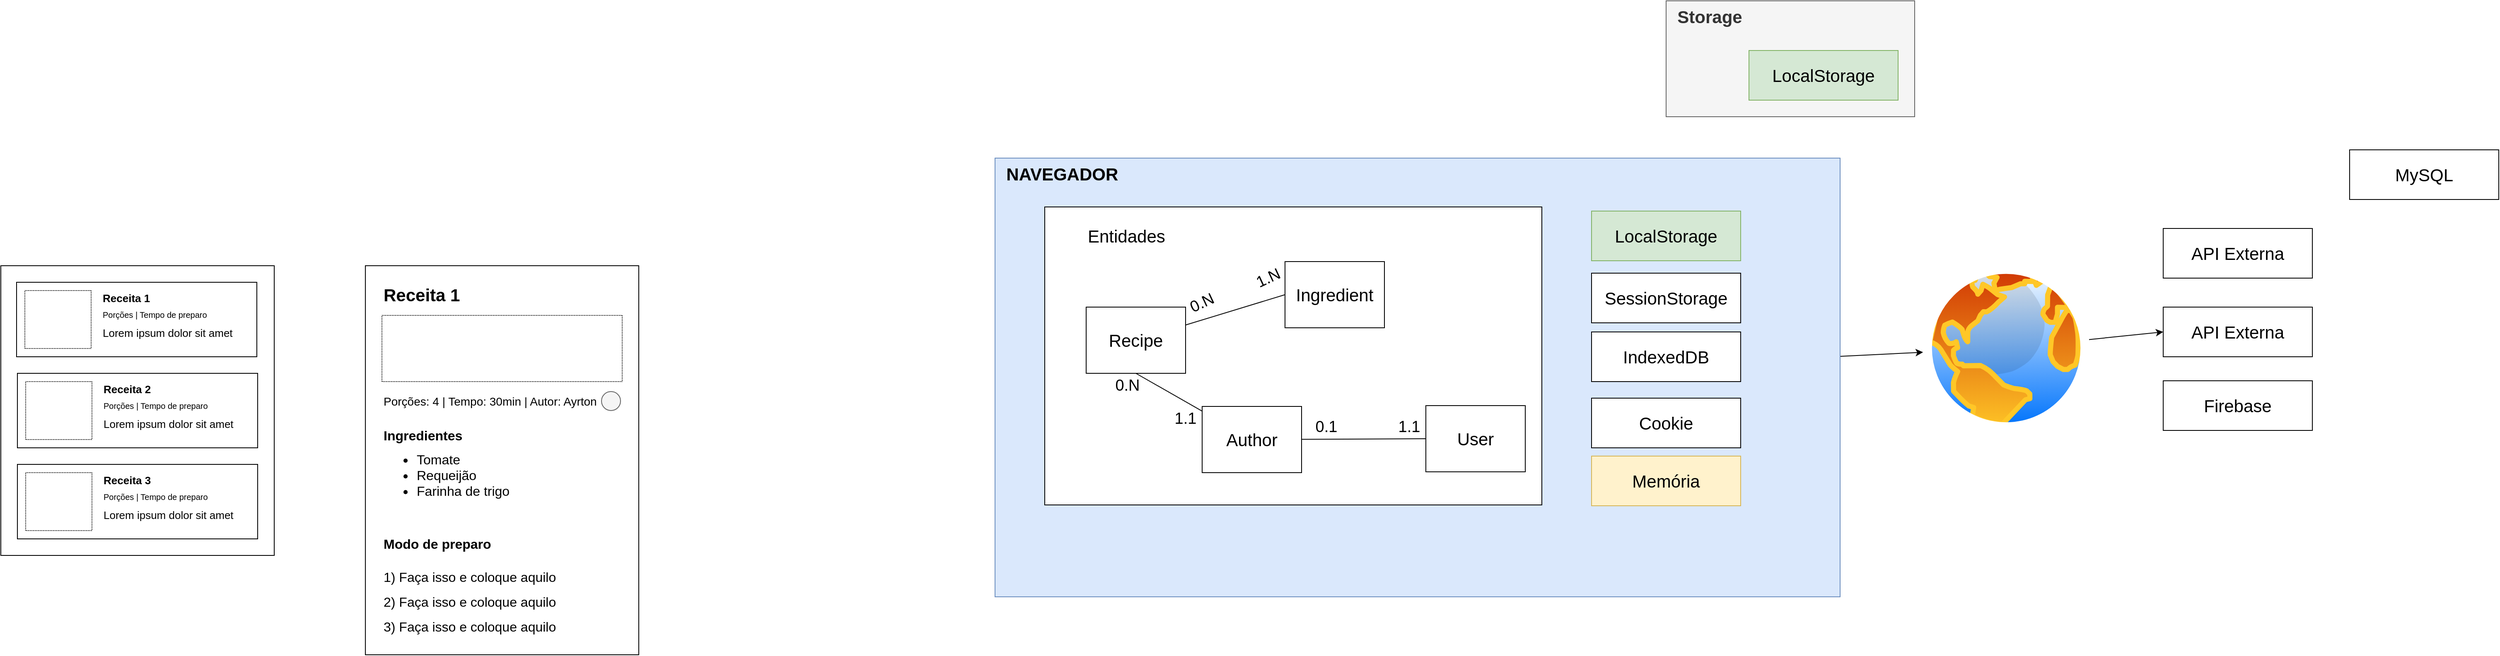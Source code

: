 <mxfile>
    <diagram id="Z4UUwyzKqeyKL6PjGZsP" name="Page-1">
        <mxGraphModel dx="887" dy="1600" grid="1" gridSize="10" guides="1" tooltips="1" connect="1" arrows="1" fold="1" page="1" pageScale="1" pageWidth="850" pageHeight="1100" math="0" shadow="0">
            <root>
                <mxCell id="0"/>
                <mxCell id="1" parent="0"/>
                <mxCell id="56" value="&amp;nbsp; &lt;b&gt;Storage&lt;/b&gt;" style="rounded=0;whiteSpace=wrap;html=1;fontSize=21;fillColor=#f5f5f5;fontColor=#333333;strokeColor=#666666;verticalAlign=top;align=left;" vertex="1" parent="1">
                    <mxGeometry x="2060" y="-790" width="300" height="140" as="geometry"/>
                </mxCell>
                <mxCell id="51" style="edgeStyle=none;html=1;fontSize=21;" edge="1" parent="1" source="42" target="48">
                    <mxGeometry relative="1" as="geometry"/>
                </mxCell>
                <mxCell id="42" value="&amp;nbsp; &lt;b&gt;NAVEGADOR&lt;/b&gt;" style="rounded=0;whiteSpace=wrap;html=1;fontSize=21;fillColor=#dae8fc;strokeColor=#6c8ebf;verticalAlign=top;align=left;" vertex="1" parent="1">
                    <mxGeometry x="1250" y="-600" width="1020" height="530" as="geometry"/>
                </mxCell>
                <mxCell id="2" value="" style="rounded=0;whiteSpace=wrap;html=1;fontSize=17;" parent="1" vertex="1">
                    <mxGeometry x="50" y="-470" width="330" height="350" as="geometry"/>
                </mxCell>
                <mxCell id="3" value="" style="rounded=0;whiteSpace=wrap;html=1;fontSize=17;" parent="1" vertex="1">
                    <mxGeometry x="69" y="-450" width="290" height="90" as="geometry"/>
                </mxCell>
                <mxCell id="4" value="" style="rounded=0;whiteSpace=wrap;html=1;fontSize=17;dashed=1;dashPattern=1 1;" parent="1" vertex="1">
                    <mxGeometry x="79" y="-440" width="80" height="70" as="geometry"/>
                </mxCell>
                <mxCell id="5" value="&lt;h1 style=&quot;font-size: 13px&quot;&gt;Receita 1&lt;/h1&gt;&lt;div&gt;&lt;br&gt;&lt;/div&gt;&lt;div&gt;&lt;span style=&quot;font-size: 13px&quot;&gt;Lorem ipsum dolor sit amet&lt;/span&gt;&lt;br&gt;&lt;/div&gt;" style="text;html=1;strokeColor=none;fillColor=none;spacing=6;spacingTop=-28;whiteSpace=wrap;overflow=hidden;rounded=0;fontSize=14;verticalAlign=top;horizontal=1;" parent="1" vertex="1">
                    <mxGeometry x="167" y="-430" width="190" height="80" as="geometry"/>
                </mxCell>
                <mxCell id="6" value="Porções | Tempo de preparo" style="text;html=1;strokeColor=none;fillColor=none;align=left;verticalAlign=middle;whiteSpace=wrap;rounded=0;fontSize=10;" parent="1" vertex="1">
                    <mxGeometry x="171" y="-421" width="170" height="20" as="geometry"/>
                </mxCell>
                <mxCell id="7" value="" style="rounded=0;whiteSpace=wrap;html=1;fontSize=17;" parent="1" vertex="1">
                    <mxGeometry x="70" y="-340" width="290" height="90" as="geometry"/>
                </mxCell>
                <mxCell id="8" value="" style="rounded=0;whiteSpace=wrap;html=1;fontSize=17;dashed=1;dashPattern=1 1;" parent="1" vertex="1">
                    <mxGeometry x="80" y="-330" width="80" height="70" as="geometry"/>
                </mxCell>
                <mxCell id="9" value="&lt;h1 style=&quot;font-size: 13px&quot;&gt;Receita 2&lt;/h1&gt;&lt;div&gt;&lt;br&gt;&lt;/div&gt;&lt;div&gt;&lt;span style=&quot;font-size: 13px&quot;&gt;Lorem ipsum dolor sit amet&lt;/span&gt;&lt;br&gt;&lt;/div&gt;" style="text;html=1;strokeColor=none;fillColor=none;spacing=6;spacingTop=-28;whiteSpace=wrap;overflow=hidden;rounded=0;fontSize=14;verticalAlign=top;horizontal=1;" parent="1" vertex="1">
                    <mxGeometry x="168" y="-320" width="190" height="80" as="geometry"/>
                </mxCell>
                <mxCell id="10" value="Porções | Tempo de preparo" style="text;html=1;strokeColor=none;fillColor=none;align=left;verticalAlign=middle;whiteSpace=wrap;rounded=0;fontSize=10;" parent="1" vertex="1">
                    <mxGeometry x="172" y="-311" width="170" height="20" as="geometry"/>
                </mxCell>
                <mxCell id="11" value="" style="rounded=0;whiteSpace=wrap;html=1;fontSize=17;" parent="1" vertex="1">
                    <mxGeometry x="70" y="-230" width="290" height="90" as="geometry"/>
                </mxCell>
                <mxCell id="12" value="" style="rounded=0;whiteSpace=wrap;html=1;fontSize=17;dashed=1;dashPattern=1 1;" parent="1" vertex="1">
                    <mxGeometry x="80" y="-220" width="80" height="70" as="geometry"/>
                </mxCell>
                <mxCell id="13" value="&lt;h1 style=&quot;font-size: 13px&quot;&gt;Receita 3&lt;/h1&gt;&lt;div&gt;&lt;br&gt;&lt;/div&gt;&lt;div&gt;&lt;span style=&quot;font-size: 13px&quot;&gt;Lorem ipsum dolor sit amet&lt;/span&gt;&lt;br&gt;&lt;/div&gt;" style="text;html=1;strokeColor=none;fillColor=none;spacing=6;spacingTop=-28;whiteSpace=wrap;overflow=hidden;rounded=0;fontSize=14;verticalAlign=top;horizontal=1;" parent="1" vertex="1">
                    <mxGeometry x="168" y="-210" width="190" height="80" as="geometry"/>
                </mxCell>
                <mxCell id="14" value="Porções | Tempo de preparo" style="text;html=1;strokeColor=none;fillColor=none;align=left;verticalAlign=middle;whiteSpace=wrap;rounded=0;fontSize=10;" parent="1" vertex="1">
                    <mxGeometry x="172" y="-201" width="170" height="20" as="geometry"/>
                </mxCell>
                <mxCell id="15" value="" style="rounded=0;whiteSpace=wrap;html=1;fontSize=17;" parent="1" vertex="1">
                    <mxGeometry x="490" y="-470" width="330" height="470" as="geometry"/>
                </mxCell>
                <mxCell id="16" value="Receita 1" style="text;html=1;strokeColor=none;fillColor=none;align=left;verticalAlign=middle;whiteSpace=wrap;rounded=0;dashed=1;dashPattern=1 1;fontSize=21;fontStyle=1" parent="1" vertex="1">
                    <mxGeometry x="510" y="-450" width="140" height="30" as="geometry"/>
                </mxCell>
                <mxCell id="17" value="" style="rounded=0;whiteSpace=wrap;html=1;dashed=1;dashPattern=1 1;fontSize=21;" parent="1" vertex="1">
                    <mxGeometry x="510" y="-410" width="290" height="80" as="geometry"/>
                </mxCell>
                <mxCell id="18" value="Ingredientes" style="text;html=1;strokeColor=none;fillColor=none;align=left;verticalAlign=middle;whiteSpace=wrap;rounded=0;dashed=1;dashPattern=1 1;fontSize=16;fontStyle=1" parent="1" vertex="1">
                    <mxGeometry x="510" y="-280" width="150" height="30" as="geometry"/>
                </mxCell>
                <mxCell id="19" value="&lt;ul&gt;&lt;li&gt;&lt;span&gt;Tomate&lt;/span&gt;&lt;/li&gt;&lt;li&gt;&lt;span&gt;Requeijão&lt;/span&gt;&lt;br&gt;&lt;/li&gt;&lt;li&gt;Farinha de trigo&lt;/li&gt;&lt;/ul&gt;" style="text;strokeColor=none;fillColor=none;html=1;whiteSpace=wrap;verticalAlign=middle;overflow=hidden;dashed=1;dashPattern=1 1;fontSize=16;align=left;" parent="1" vertex="1">
                    <mxGeometry x="510" y="-265" width="200" height="96" as="geometry"/>
                </mxCell>
                <mxCell id="20" value="Modo de preparo" style="text;html=1;strokeColor=none;fillColor=none;align=left;verticalAlign=middle;whiteSpace=wrap;rounded=0;dashed=1;dashPattern=1 1;fontSize=16;fontStyle=1" parent="1" vertex="1">
                    <mxGeometry x="510" y="-149" width="150" height="30" as="geometry"/>
                </mxCell>
                <mxCell id="21" value="1) Faça isso e coloque aquilo" style="text;html=1;strokeColor=none;fillColor=none;align=left;verticalAlign=middle;whiteSpace=wrap;rounded=0;dashed=1;dashPattern=1 1;fontSize=16;" parent="1" vertex="1">
                    <mxGeometry x="510" y="-114" width="290" height="40" as="geometry"/>
                </mxCell>
                <mxCell id="22" value="2) Faça isso e coloque aquilo" style="text;html=1;strokeColor=none;fillColor=none;align=left;verticalAlign=middle;whiteSpace=wrap;rounded=0;dashed=1;dashPattern=1 1;fontSize=16;" parent="1" vertex="1">
                    <mxGeometry x="510" y="-84" width="290" height="40" as="geometry"/>
                </mxCell>
                <mxCell id="23" value="3) Faça isso e coloque aquilo" style="text;html=1;strokeColor=none;fillColor=none;align=left;verticalAlign=middle;whiteSpace=wrap;rounded=0;dashed=1;dashPattern=1 1;fontSize=16;" parent="1" vertex="1">
                    <mxGeometry x="510" y="-54" width="290" height="40" as="geometry"/>
                </mxCell>
                <mxCell id="24" value="Porções: 4 | Tempo: 30min | Autor: Ayrton" style="text;html=1;strokeColor=none;fillColor=none;align=left;verticalAlign=middle;whiteSpace=wrap;rounded=0;dashed=1;dashPattern=1 1;fontSize=14;" parent="1" vertex="1">
                    <mxGeometry x="510" y="-321" width="290" height="30" as="geometry"/>
                </mxCell>
                <mxCell id="25" value="" style="ellipse;whiteSpace=wrap;html=1;aspect=fixed;fillColor=#f5f5f5;strokeColor=#666666;fontColor=#333333;" parent="1" vertex="1">
                    <mxGeometry x="775" y="-318" width="23" height="23" as="geometry"/>
                </mxCell>
                <mxCell id="26" value="" style="rounded=0;whiteSpace=wrap;html=1;fontSize=21;" parent="1" vertex="1">
                    <mxGeometry x="1310" y="-541" width="600" height="360" as="geometry"/>
                </mxCell>
                <mxCell id="39" style="edgeStyle=none;html=1;entryX=0;entryY=0.5;entryDx=0;entryDy=0;fontSize=19;endArrow=none;endFill=0;" parent="1" source="27" target="28" edge="1">
                    <mxGeometry relative="1" as="geometry"/>
                </mxCell>
                <mxCell id="27" value="&lt;font style=&quot;font-size: 21px&quot;&gt;Recipe&lt;/font&gt;" style="rounded=0;whiteSpace=wrap;html=1;" parent="1" vertex="1">
                    <mxGeometry x="1360" y="-420" width="120" height="80" as="geometry"/>
                </mxCell>
                <mxCell id="28" value="&lt;font style=&quot;font-size: 21px&quot;&gt;Ingredient&lt;/font&gt;" style="rounded=0;whiteSpace=wrap;html=1;" parent="1" vertex="1">
                    <mxGeometry x="1600" y="-475" width="120" height="80" as="geometry"/>
                </mxCell>
                <mxCell id="29" value="Entidades" style="text;html=1;strokeColor=none;fillColor=none;align=left;verticalAlign=middle;whiteSpace=wrap;rounded=0;fontSize=21;" parent="1" vertex="1">
                    <mxGeometry x="1360" y="-521" width="370" height="30" as="geometry"/>
                </mxCell>
                <mxCell id="30" value="&lt;font style=&quot;font-size: 21px&quot;&gt;User&lt;/font&gt;" style="rounded=0;whiteSpace=wrap;html=1;" parent="1" vertex="1">
                    <mxGeometry x="1770" y="-301" width="120" height="80" as="geometry"/>
                </mxCell>
                <mxCell id="32" style="edgeStyle=none;html=1;entryX=0;entryY=0.5;entryDx=0;entryDy=0;endArrow=none;endFill=0;" parent="1" source="31" target="30" edge="1">
                    <mxGeometry relative="1" as="geometry"/>
                </mxCell>
                <mxCell id="36" style="edgeStyle=none;html=1;entryX=0.5;entryY=1;entryDx=0;entryDy=0;fontSize=19;endArrow=none;endFill=0;" parent="1" source="31" target="27" edge="1">
                    <mxGeometry relative="1" as="geometry"/>
                </mxCell>
                <mxCell id="31" value="&lt;font style=&quot;font-size: 21px&quot;&gt;Author&lt;/font&gt;" style="rounded=0;whiteSpace=wrap;html=1;" parent="1" vertex="1">
                    <mxGeometry x="1500" y="-300" width="120" height="80" as="geometry"/>
                </mxCell>
                <mxCell id="33" value="1.1" style="text;html=1;strokeColor=none;fillColor=none;align=center;verticalAlign=middle;whiteSpace=wrap;rounded=0;fontSize=19;" parent="1" vertex="1">
                    <mxGeometry x="1720" y="-290" width="60" height="30" as="geometry"/>
                </mxCell>
                <mxCell id="34" value="0.1" style="text;html=1;strokeColor=none;fillColor=none;align=center;verticalAlign=middle;whiteSpace=wrap;rounded=0;fontSize=19;" parent="1" vertex="1">
                    <mxGeometry x="1620" y="-290" width="60" height="30" as="geometry"/>
                </mxCell>
                <mxCell id="37" value="1.1" style="text;html=1;strokeColor=none;fillColor=none;align=center;verticalAlign=middle;whiteSpace=wrap;rounded=0;fontSize=19;" parent="1" vertex="1">
                    <mxGeometry x="1450" y="-300" width="60" height="30" as="geometry"/>
                </mxCell>
                <mxCell id="38" value="0.N" style="text;html=1;strokeColor=none;fillColor=none;align=center;verticalAlign=middle;whiteSpace=wrap;rounded=0;fontSize=19;" parent="1" vertex="1">
                    <mxGeometry x="1380" y="-340" width="60" height="30" as="geometry"/>
                </mxCell>
                <mxCell id="40" value="1.N" style="text;html=1;strokeColor=none;fillColor=none;align=center;verticalAlign=middle;whiteSpace=wrap;rounded=0;fontSize=19;rotation=-25;" parent="1" vertex="1">
                    <mxGeometry x="1550" y="-470" width="60" height="30" as="geometry"/>
                </mxCell>
                <mxCell id="41" value="0.N" style="text;html=1;strokeColor=none;fillColor=none;align=center;verticalAlign=middle;whiteSpace=wrap;rounded=0;fontSize=19;rotation=-25;" parent="1" vertex="1">
                    <mxGeometry x="1470" y="-440" width="60" height="30" as="geometry"/>
                </mxCell>
                <mxCell id="43" value="LocalStorage" style="rounded=0;whiteSpace=wrap;html=1;fontSize=21;fillColor=#d5e8d4;strokeColor=#82b366;" vertex="1" parent="1">
                    <mxGeometry x="1970" y="-536" width="180" height="60" as="geometry"/>
                </mxCell>
                <mxCell id="44" value="SessionStorage" style="rounded=0;whiteSpace=wrap;html=1;fontSize=21;" vertex="1" parent="1">
                    <mxGeometry x="1970" y="-461" width="180" height="60" as="geometry"/>
                </mxCell>
                <mxCell id="45" value="IndexedDB" style="rounded=0;whiteSpace=wrap;html=1;fontSize=21;" vertex="1" parent="1">
                    <mxGeometry x="1970" y="-390" width="180" height="60" as="geometry"/>
                </mxCell>
                <mxCell id="46" value="Cookie" style="rounded=0;whiteSpace=wrap;html=1;fontSize=21;" vertex="1" parent="1">
                    <mxGeometry x="1970" y="-310" width="180" height="60" as="geometry"/>
                </mxCell>
                <mxCell id="47" value="Memória" style="rounded=0;whiteSpace=wrap;html=1;fontSize=21;fillColor=#fff2cc;strokeColor=#d6b656;" vertex="1" parent="1">
                    <mxGeometry x="1970" y="-240" width="180" height="60" as="geometry"/>
                </mxCell>
                <mxCell id="52" style="edgeStyle=none;html=1;entryX=0;entryY=0.5;entryDx=0;entryDy=0;fontSize=21;" edge="1" parent="1" source="48" target="50">
                    <mxGeometry relative="1" as="geometry"/>
                </mxCell>
                <mxCell id="48" value="" style="aspect=fixed;perimeter=ellipsePerimeter;html=1;align=center;shadow=0;dashed=0;spacingTop=3;image;image=img/lib/active_directory/internet_globe.svg;fontSize=21;" vertex="1" parent="1">
                    <mxGeometry x="2370" y="-471" width="201" height="201" as="geometry"/>
                </mxCell>
                <mxCell id="49" value="API Externa" style="rounded=0;whiteSpace=wrap;html=1;fontSize=21;" vertex="1" parent="1">
                    <mxGeometry x="2660" y="-515" width="180" height="60" as="geometry"/>
                </mxCell>
                <mxCell id="50" value="API Externa" style="rounded=0;whiteSpace=wrap;html=1;fontSize=21;" vertex="1" parent="1">
                    <mxGeometry x="2660" y="-420" width="180" height="60" as="geometry"/>
                </mxCell>
                <mxCell id="53" value="Firebase" style="rounded=0;whiteSpace=wrap;html=1;fontSize=21;" vertex="1" parent="1">
                    <mxGeometry x="2660" y="-331" width="180" height="60" as="geometry"/>
                </mxCell>
                <mxCell id="54" value="MySQL" style="rounded=0;whiteSpace=wrap;html=1;fontSize=21;" vertex="1" parent="1">
                    <mxGeometry x="2885" y="-610" width="180" height="60" as="geometry"/>
                </mxCell>
                <mxCell id="55" value="LocalStorage" style="rounded=0;whiteSpace=wrap;html=1;fontSize=21;fillColor=#d5e8d4;strokeColor=#82b366;" vertex="1" parent="1">
                    <mxGeometry x="2160" y="-730" width="180" height="60" as="geometry"/>
                </mxCell>
            </root>
        </mxGraphModel>
    </diagram>
</mxfile>